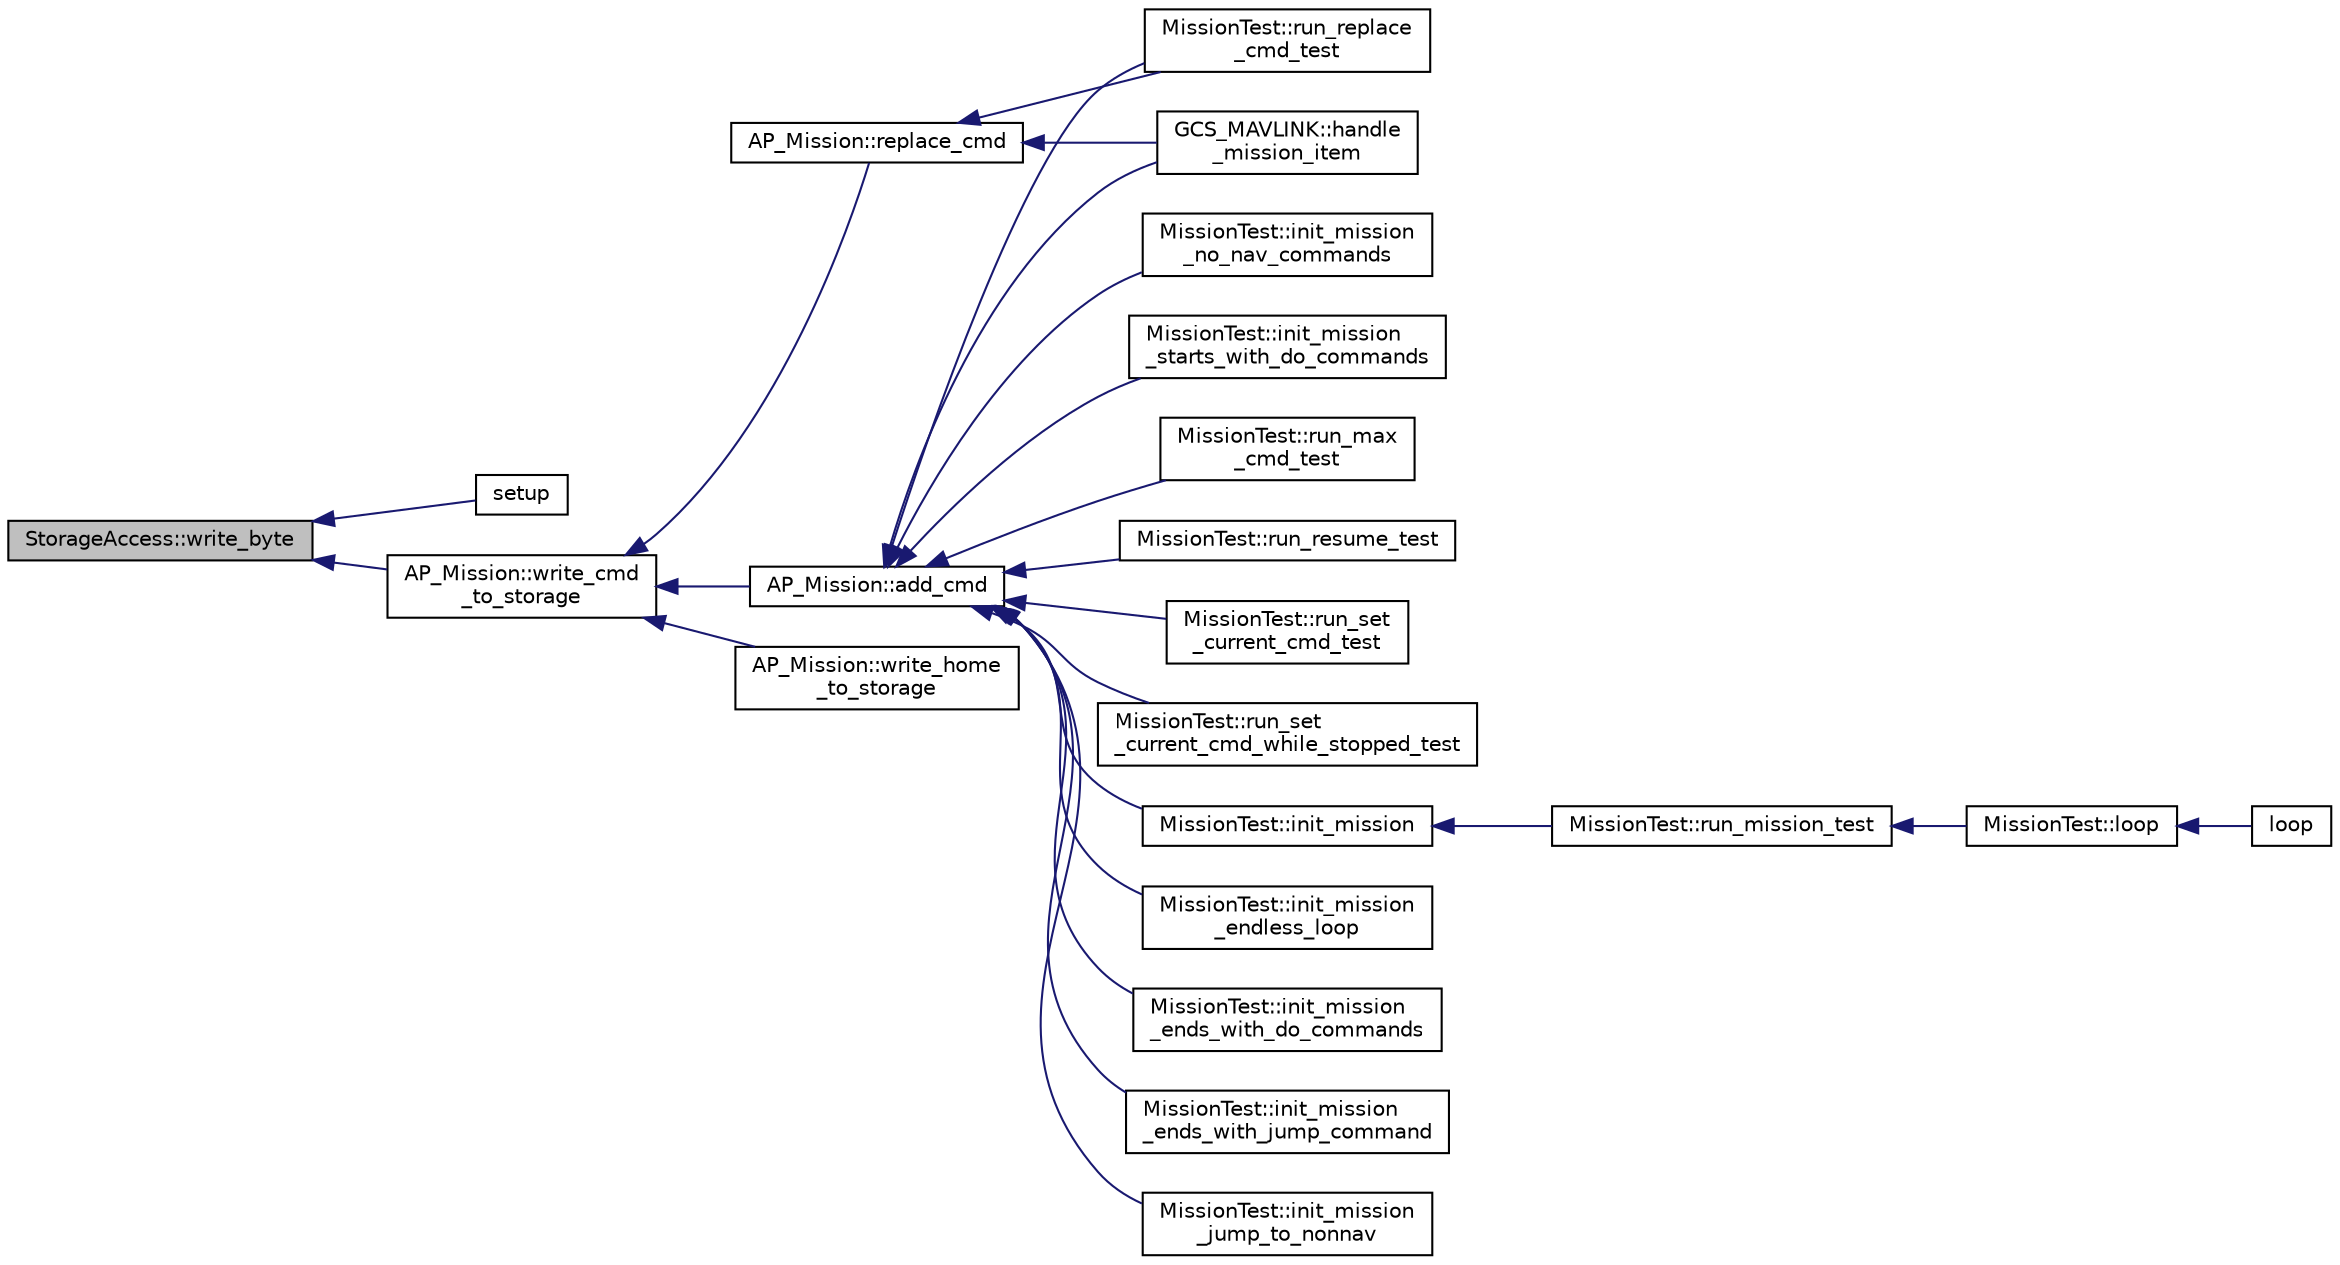 digraph "StorageAccess::write_byte"
{
 // INTERACTIVE_SVG=YES
  edge [fontname="Helvetica",fontsize="10",labelfontname="Helvetica",labelfontsize="10"];
  node [fontname="Helvetica",fontsize="10",shape=record];
  rankdir="LR";
  Node1 [label="StorageAccess::write_byte",height=0.2,width=0.4,color="black", fillcolor="grey75", style="filled", fontcolor="black"];
  Node1 -> Node2 [dir="back",color="midnightblue",fontsize="10",style="solid",fontname="Helvetica"];
  Node2 [label="setup",height=0.2,width=0.4,color="black", fillcolor="white", style="filled",URL="$StorageTest_8cpp.html#a7dfd9b79bc5a37d7df40207afbc5431f"];
  Node1 -> Node3 [dir="back",color="midnightblue",fontsize="10",style="solid",fontname="Helvetica"];
  Node3 [label="AP_Mission::write_cmd\l_to_storage",height=0.2,width=0.4,color="black", fillcolor="white", style="filled",URL="$classAP__Mission.html#ac4932881a8fd593be65dffd1811cb0dc"];
  Node3 -> Node4 [dir="back",color="midnightblue",fontsize="10",style="solid",fontname="Helvetica"];
  Node4 [label="AP_Mission::add_cmd",height=0.2,width=0.4,color="black", fillcolor="white", style="filled",URL="$classAP__Mission.html#ac4c73bdc284bb26ca56cd8253d6c3cdd"];
  Node4 -> Node5 [dir="back",color="midnightblue",fontsize="10",style="solid",fontname="Helvetica"];
  Node5 [label="GCS_MAVLINK::handle\l_mission_item",height=0.2,width=0.4,color="black", fillcolor="white", style="filled",URL="$classGCS__MAVLINK.html#a143a91427102a9aea995d10bad67f435"];
  Node4 -> Node6 [dir="back",color="midnightblue",fontsize="10",style="solid",fontname="Helvetica"];
  Node6 [label="MissionTest::init_mission",height=0.2,width=0.4,color="black", fillcolor="white", style="filled",URL="$classMissionTest.html#a7ca0e5d432a02e97dbcef60c633a5e4d"];
  Node6 -> Node7 [dir="back",color="midnightblue",fontsize="10",style="solid",fontname="Helvetica"];
  Node7 [label="MissionTest::run_mission_test",height=0.2,width=0.4,color="black", fillcolor="white", style="filled",URL="$classMissionTest.html#a2161685b1b75329ff76bc4243518212d"];
  Node7 -> Node8 [dir="back",color="midnightblue",fontsize="10",style="solid",fontname="Helvetica"];
  Node8 [label="MissionTest::loop",height=0.2,width=0.4,color="black", fillcolor="white", style="filled",URL="$classMissionTest.html#ab2537e6e678a9468a69cd09f0296aeca"];
  Node8 -> Node9 [dir="back",color="midnightblue",fontsize="10",style="solid",fontname="Helvetica"];
  Node9 [label="loop",height=0.2,width=0.4,color="black", fillcolor="white", style="filled",URL="$AP__Mission__test_8cpp.html#a0b33edabd7f1c4e4a0bf32c67269be2f"];
  Node4 -> Node10 [dir="back",color="midnightblue",fontsize="10",style="solid",fontname="Helvetica"];
  Node10 [label="MissionTest::init_mission\l_endless_loop",height=0.2,width=0.4,color="black", fillcolor="white", style="filled",URL="$classMissionTest.html#a6b146fdb2cae5e245fe3808dc105dc29"];
  Node4 -> Node11 [dir="back",color="midnightblue",fontsize="10",style="solid",fontname="Helvetica"];
  Node11 [label="MissionTest::init_mission\l_ends_with_do_commands",height=0.2,width=0.4,color="black", fillcolor="white", style="filled",URL="$classMissionTest.html#a7e2eedf038693bf48fdf89a95cc6ea79"];
  Node4 -> Node12 [dir="back",color="midnightblue",fontsize="10",style="solid",fontname="Helvetica"];
  Node12 [label="MissionTest::init_mission\l_ends_with_jump_command",height=0.2,width=0.4,color="black", fillcolor="white", style="filled",URL="$classMissionTest.html#afed49d80b7fadb3302603502bbc4c37c"];
  Node4 -> Node13 [dir="back",color="midnightblue",fontsize="10",style="solid",fontname="Helvetica"];
  Node13 [label="MissionTest::init_mission\l_jump_to_nonnav",height=0.2,width=0.4,color="black", fillcolor="white", style="filled",URL="$classMissionTest.html#a672f7a7656e9f3bb6c0de5515a06ca42"];
  Node4 -> Node14 [dir="back",color="midnightblue",fontsize="10",style="solid",fontname="Helvetica"];
  Node14 [label="MissionTest::init_mission\l_no_nav_commands",height=0.2,width=0.4,color="black", fillcolor="white", style="filled",URL="$classMissionTest.html#acbcce9d917e5f61b8a6c60a4ba798a12"];
  Node4 -> Node15 [dir="back",color="midnightblue",fontsize="10",style="solid",fontname="Helvetica"];
  Node15 [label="MissionTest::init_mission\l_starts_with_do_commands",height=0.2,width=0.4,color="black", fillcolor="white", style="filled",URL="$classMissionTest.html#a0c632081f8a501a55701c67391ae0e98"];
  Node4 -> Node16 [dir="back",color="midnightblue",fontsize="10",style="solid",fontname="Helvetica"];
  Node16 [label="MissionTest::run_max\l_cmd_test",height=0.2,width=0.4,color="black", fillcolor="white", style="filled",URL="$classMissionTest.html#a5dcc045a9ce939fcc7b0735550f92482"];
  Node4 -> Node17 [dir="back",color="midnightblue",fontsize="10",style="solid",fontname="Helvetica"];
  Node17 [label="MissionTest::run_replace\l_cmd_test",height=0.2,width=0.4,color="black", fillcolor="white", style="filled",URL="$classMissionTest.html#a4b79b27fab75a4a63dc41e09a16a5442"];
  Node4 -> Node18 [dir="back",color="midnightblue",fontsize="10",style="solid",fontname="Helvetica"];
  Node18 [label="MissionTest::run_resume_test",height=0.2,width=0.4,color="black", fillcolor="white", style="filled",URL="$classMissionTest.html#af8b75f25f2b1c7fdd51ab19c4ee42ec8"];
  Node4 -> Node19 [dir="back",color="midnightblue",fontsize="10",style="solid",fontname="Helvetica"];
  Node19 [label="MissionTest::run_set\l_current_cmd_test",height=0.2,width=0.4,color="black", fillcolor="white", style="filled",URL="$classMissionTest.html#a16309b0065fe78128c95f5f8cc5f210e"];
  Node4 -> Node20 [dir="back",color="midnightblue",fontsize="10",style="solid",fontname="Helvetica"];
  Node20 [label="MissionTest::run_set\l_current_cmd_while_stopped_test",height=0.2,width=0.4,color="black", fillcolor="white", style="filled",URL="$classMissionTest.html#aa5175c099befd271fcc279deb7e28b06"];
  Node3 -> Node21 [dir="back",color="midnightblue",fontsize="10",style="solid",fontname="Helvetica"];
  Node21 [label="AP_Mission::replace_cmd",height=0.2,width=0.4,color="black", fillcolor="white", style="filled",URL="$classAP__Mission.html#ab3d1b5b313866063e8318ed4f6fc81ff"];
  Node21 -> Node5 [dir="back",color="midnightblue",fontsize="10",style="solid",fontname="Helvetica"];
  Node21 -> Node17 [dir="back",color="midnightblue",fontsize="10",style="solid",fontname="Helvetica"];
  Node3 -> Node22 [dir="back",color="midnightblue",fontsize="10",style="solid",fontname="Helvetica"];
  Node22 [label="AP_Mission::write_home\l_to_storage",height=0.2,width=0.4,color="black", fillcolor="white", style="filled",URL="$classAP__Mission.html#a61244abc77366c7d3bff1cf4e23c7e77"];
}
